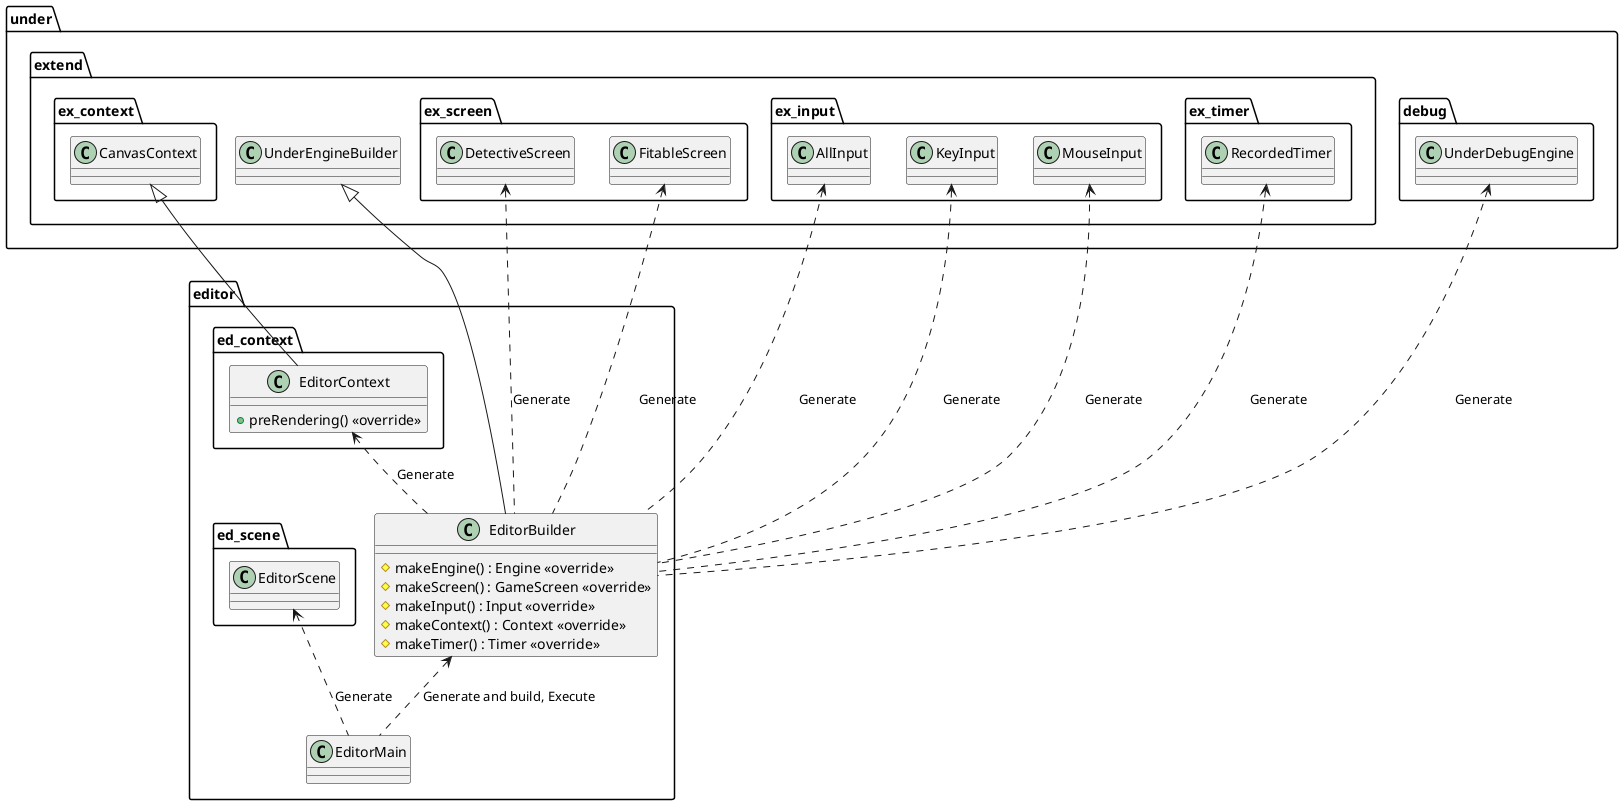 @startuml EditorGameBase

package editor {
    class EditorMain
    class EditorBuilder {
        #makeEngine() : Engine <<override>>
        #makeScreen() : GameScreen <<override>>
        #makeInput() : Input <<override>>
        #makeContext() : Context <<override>>
        #makeTimer() : Timer <<override>>
    }

    package ed_context {
        class EditorContext {
            +preRendering() <<override>>
        }
    }
}

package under {
    package extend {
        class UnderEngineBuilder
        package ex_context {
            class CanvasContext
        }
        package ex_screen {
            class DetectiveScreen
            class FitableScreen
        }
        package ex_input {
            class AllInput
            class KeyInput
            class MouseInput
        }
        package ex_timer {
            class RecordedTimer
        }
    }
    package debug {
        class UnderDebugEngine
    }
}

package editor {
    package ed_scene {
        class EditorScene
    }
}

EditorBuilder <.. EditorMain : Generate and build, Execute
EditorScene <.. EditorMain : Generate

UnderDebugEngine <.. EditorBuilder : Generate
DetectiveScreen <.. EditorBuilder : Generate
FitableScreen <.. EditorBuilder : Generate
EditorContext <.. EditorBuilder : Generate
AllInput <.. EditorBuilder : Generate
KeyInput <.. EditorBuilder : Generate
MouseInput <.. EditorBuilder : Generate
RecordedTimer <.. EditorBuilder : Generate

UnderEngineBuilder <|--- EditorBuilder
CanvasContext <|-- EditorContext

@enduml
